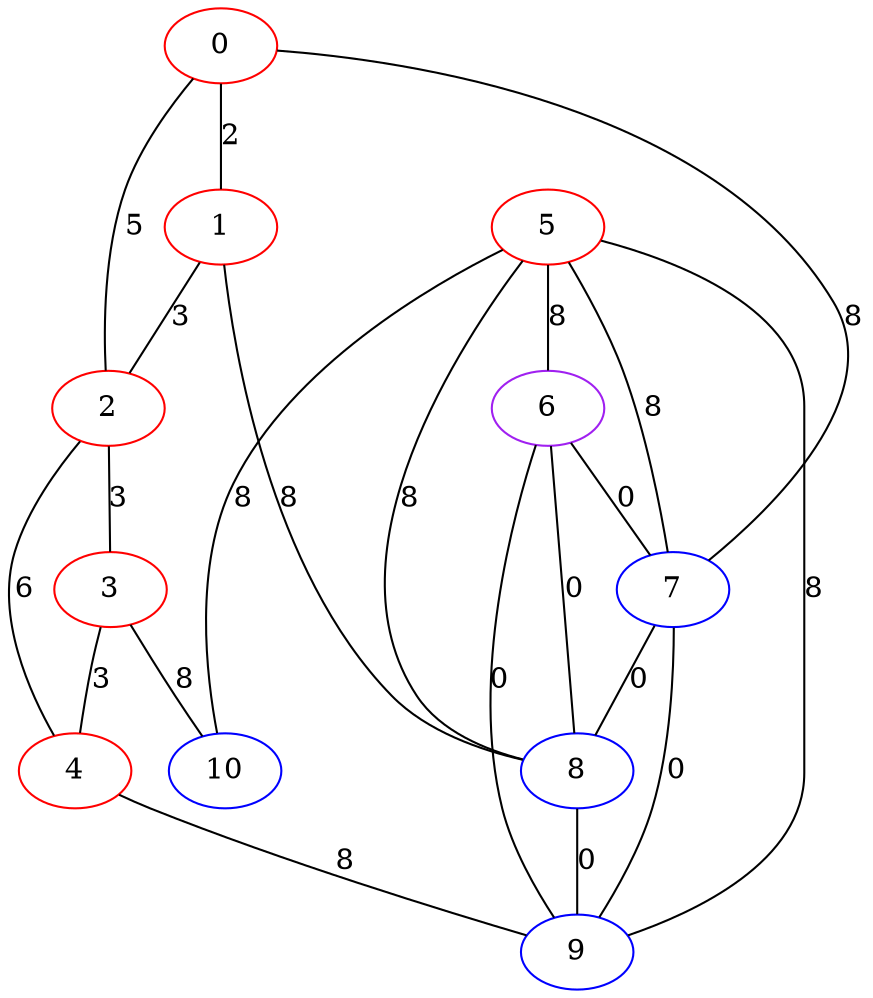 graph "" {
0 [color=red, weight=1];
1 [color=red, weight=1];
2 [color=red, weight=1];
3 [color=red, weight=1];
4 [color=red, weight=1];
5 [color=red, weight=1];
6 [color=purple, weight=4];
7 [color=blue, weight=3];
8 [color=blue, weight=3];
9 [color=blue, weight=3];
10 [color=blue, weight=3];
0 -- 1  [key=0, label=2];
0 -- 2  [key=0, label=5];
0 -- 7  [key=0, label=8];
1 -- 8  [key=0, label=8];
1 -- 2  [key=0, label=3];
2 -- 3  [key=0, label=3];
2 -- 4  [key=0, label=6];
3 -- 4  [key=0, label=3];
3 -- 10  [key=0, label=8];
4 -- 9  [key=0, label=8];
5 -- 8  [key=0, label=8];
5 -- 9  [key=0, label=8];
5 -- 10  [key=0, label=8];
5 -- 6  [key=0, label=8];
5 -- 7  [key=0, label=8];
6 -- 8  [key=0, label=0];
6 -- 9  [key=0, label=0];
6 -- 7  [key=0, label=0];
7 -- 8  [key=0, label=0];
7 -- 9  [key=0, label=0];
8 -- 9  [key=0, label=0];
}
